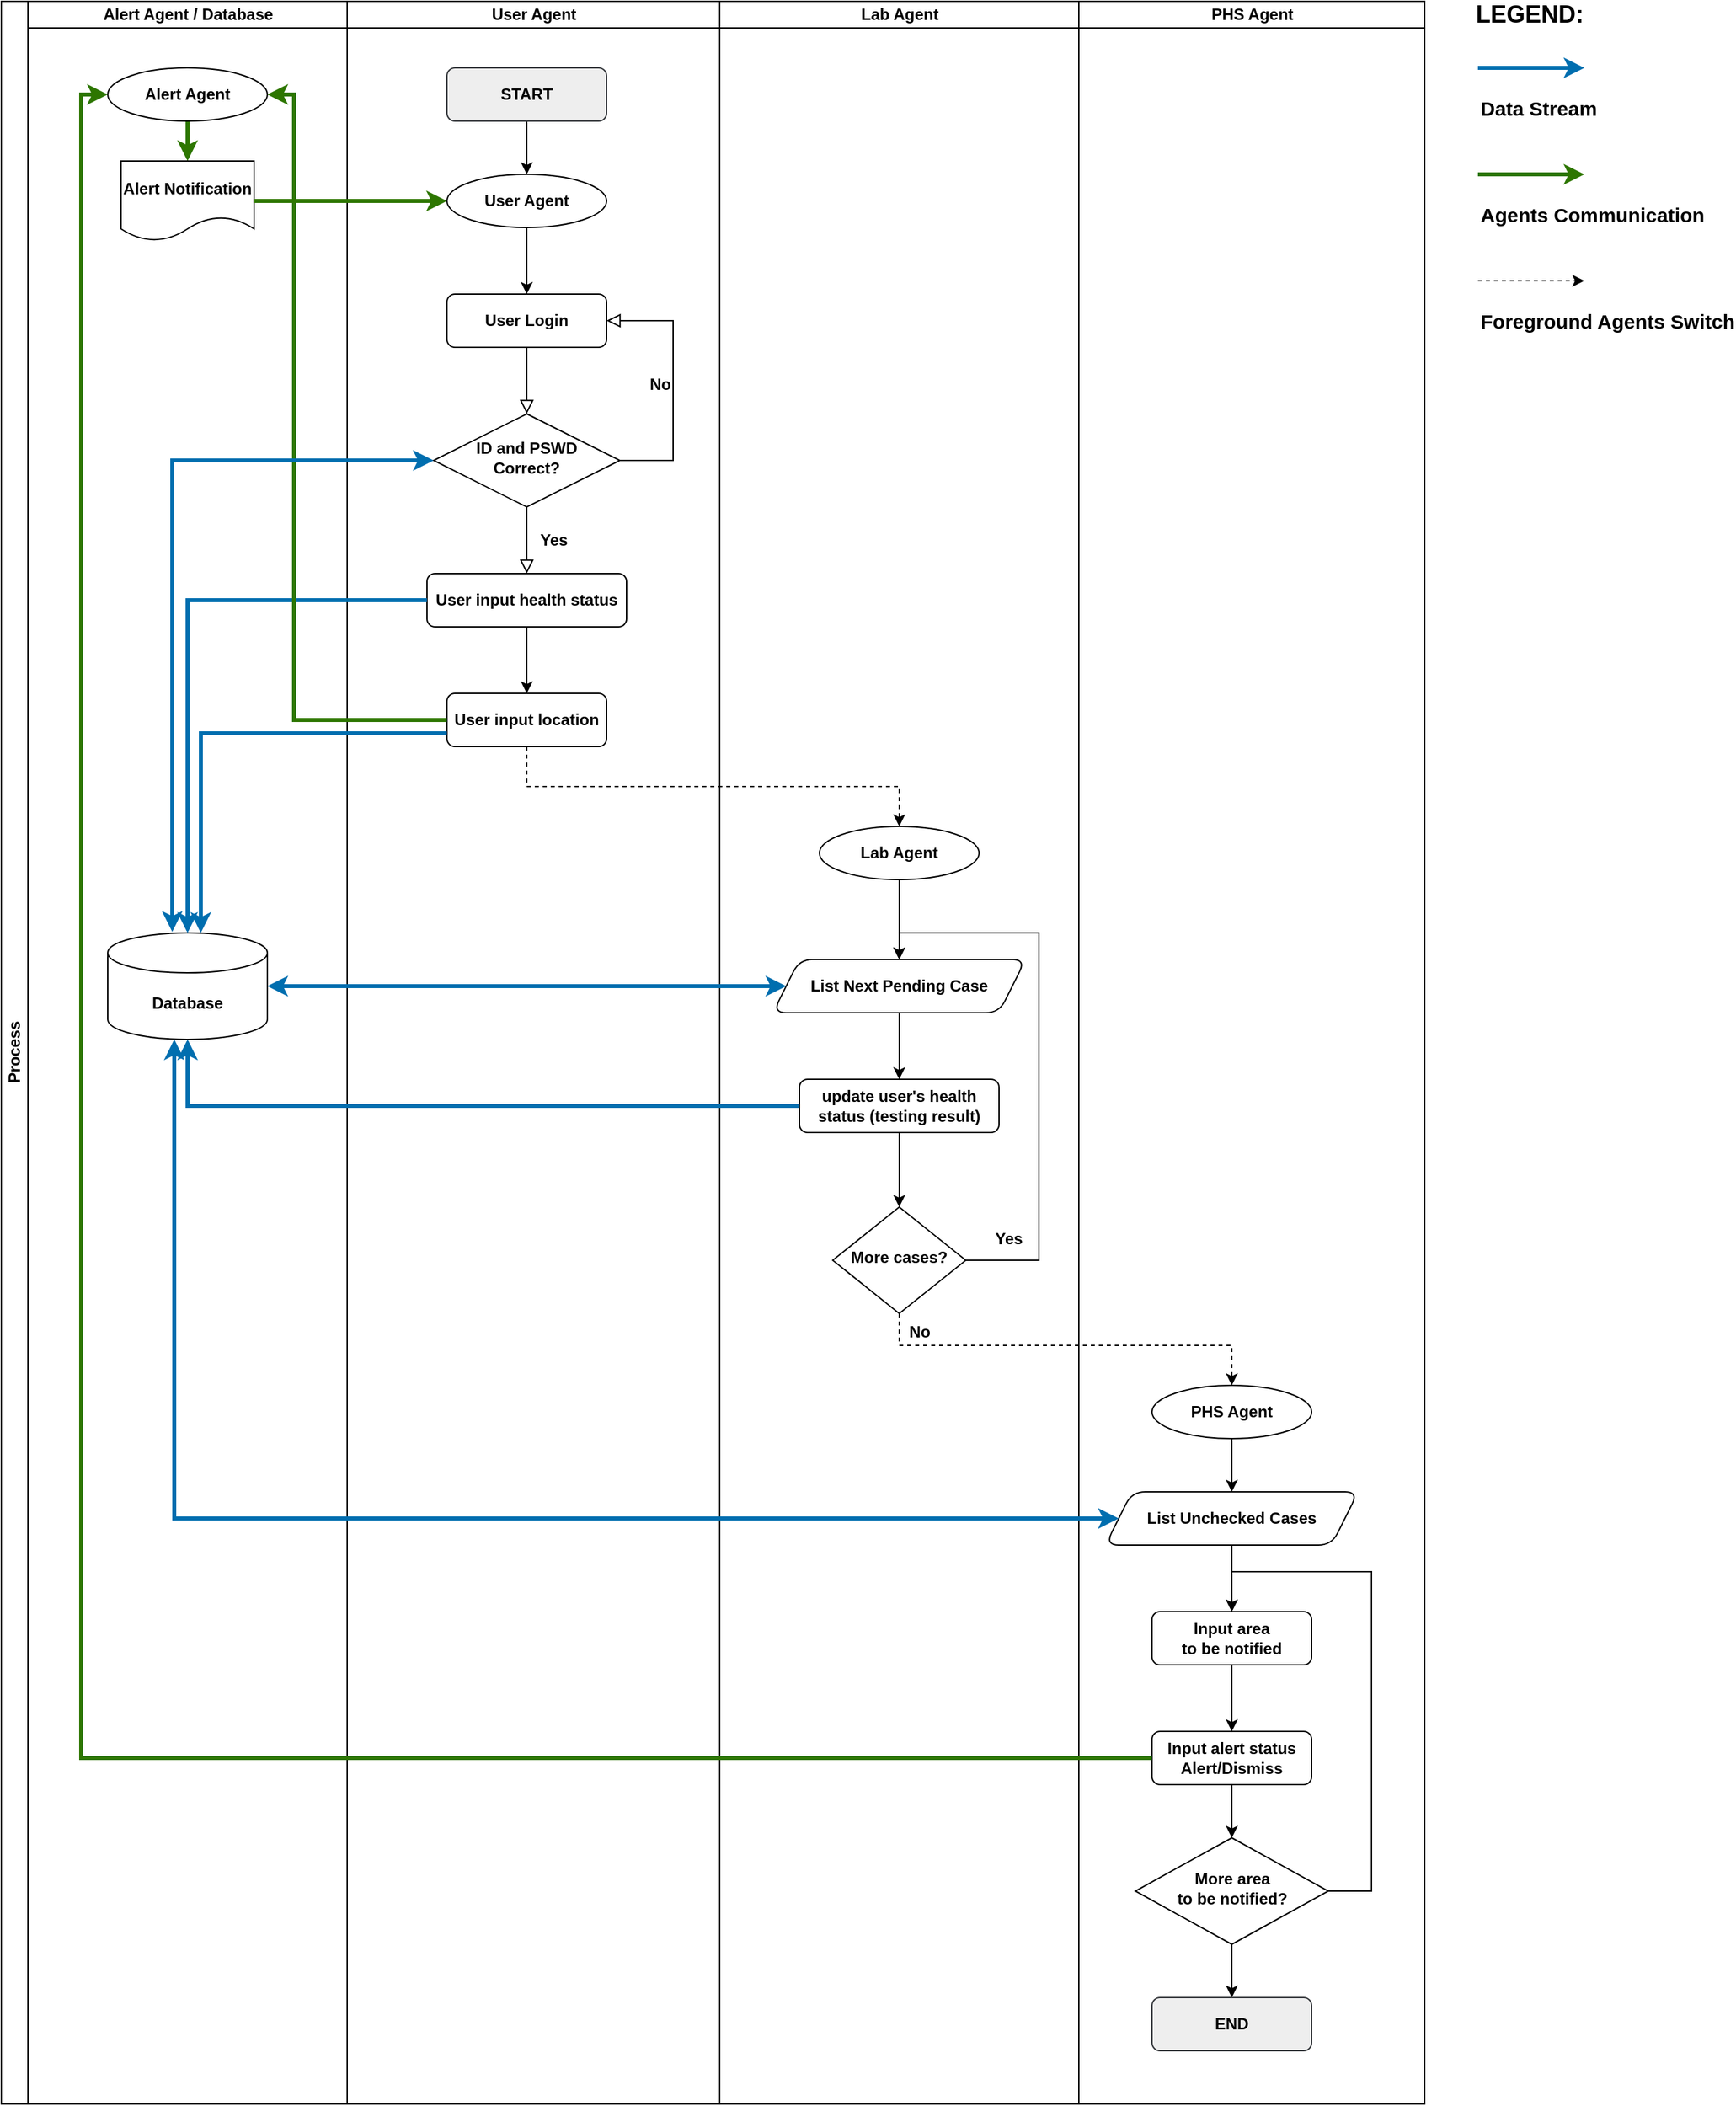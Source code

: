 <mxfile version="14.0.1" type="github">
  <diagram id="C5RBs43oDa-KdzZeNtuy" name="Page-1">
    <mxGraphModel dx="918" dy="2421" grid="1" gridSize="10" guides="1" tooltips="1" connect="1" arrows="1" fold="1" page="1" pageScale="1" pageWidth="827" pageHeight="1169" math="0" shadow="0">
      <root>
        <mxCell id="WIyWlLk6GJQsqaUBKTNV-0" />
        <mxCell id="WIyWlLk6GJQsqaUBKTNV-1" parent="WIyWlLk6GJQsqaUBKTNV-0" />
        <mxCell id="lDJiyt1ZAquDDZP_IgNM-1" value="Process" style="swimlane;html=1;childLayout=stackLayout;resizeParent=1;resizeParentMax=0;startSize=20;horizontal=0;horizontalStack=1;fontStyle=1" parent="WIyWlLk6GJQsqaUBKTNV-1" vertex="1">
          <mxGeometry x="130" y="-1080" width="1070" height="1580" as="geometry" />
        </mxCell>
        <mxCell id="lDJiyt1ZAquDDZP_IgNM-2" value="Alert Agent / Database" style="swimlane;html=1;startSize=20;fontStyle=1" parent="lDJiyt1ZAquDDZP_IgNM-1" vertex="1">
          <mxGeometry x="20" width="240" height="1580" as="geometry" />
        </mxCell>
        <mxCell id="elfzr5y0FTNHevZva0F7-51" style="edgeStyle=orthogonalEdgeStyle;rounded=0;orthogonalLoop=1;jettySize=auto;html=1;entryX=0.5;entryY=0;entryDx=0;entryDy=0;startArrow=none;startFill=0;fillColor=#60a917;strokeColor=#2D7600;fontSize=12;fontStyle=1;strokeWidth=3;" edge="1" parent="lDJiyt1ZAquDDZP_IgNM-2" source="lDJiyt1ZAquDDZP_IgNM-67" target="elfzr5y0FTNHevZva0F7-49">
          <mxGeometry relative="1" as="geometry" />
        </mxCell>
        <mxCell id="lDJiyt1ZAquDDZP_IgNM-67" value="Alert Agent" style="ellipse;whiteSpace=wrap;html=1;rounded=1;shadow=0;strokeWidth=1;glass=0;fontSize=12;fontStyle=1" parent="lDJiyt1ZAquDDZP_IgNM-2" vertex="1">
          <mxGeometry x="60" y="50" width="120" height="40" as="geometry" />
        </mxCell>
        <mxCell id="elfzr5y0FTNHevZva0F7-40" value="Database" style="shape=cylinder3;whiteSpace=wrap;html=1;boundedLbl=1;backgroundOutline=1;size=15;fontSize=12;fontStyle=1" vertex="1" parent="lDJiyt1ZAquDDZP_IgNM-2">
          <mxGeometry x="60" y="700" width="120" height="80" as="geometry" />
        </mxCell>
        <mxCell id="elfzr5y0FTNHevZva0F7-49" value="Alert Notification" style="shape=document;whiteSpace=wrap;html=1;boundedLbl=1;fontSize=12;fontStyle=1" vertex="1" parent="lDJiyt1ZAquDDZP_IgNM-2">
          <mxGeometry x="70" y="120" width="100" height="60" as="geometry" />
        </mxCell>
        <mxCell id="lDJiyt1ZAquDDZP_IgNM-3" value="User Agent" style="swimlane;html=1;startSize=20;fontStyle=1" parent="lDJiyt1ZAquDDZP_IgNM-1" vertex="1">
          <mxGeometry x="260" width="280" height="1580" as="geometry" />
        </mxCell>
        <mxCell id="WIyWlLk6GJQsqaUBKTNV-12" value="User input location" style="rounded=1;whiteSpace=wrap;html=1;fontSize=12;glass=0;strokeWidth=1;shadow=0;fontStyle=1" parent="lDJiyt1ZAquDDZP_IgNM-3" vertex="1">
          <mxGeometry x="75" y="520" width="120" height="40" as="geometry" />
        </mxCell>
        <mxCell id="WIyWlLk6GJQsqaUBKTNV-3" value="User Login" style="rounded=1;whiteSpace=wrap;html=1;fontSize=12;glass=0;strokeWidth=1;shadow=0;fontStyle=1" parent="lDJiyt1ZAquDDZP_IgNM-3" vertex="1">
          <mxGeometry x="75" y="220" width="120" height="40" as="geometry" />
        </mxCell>
        <mxCell id="WIyWlLk6GJQsqaUBKTNV-5" value="No" style="edgeStyle=orthogonalEdgeStyle;rounded=0;html=1;jettySize=auto;orthogonalLoop=1;fontSize=12;endArrow=block;endFill=0;endSize=8;strokeWidth=1;shadow=0;labelBackgroundColor=none;entryX=1;entryY=0.5;entryDx=0;entryDy=0;exitX=1;exitY=0.5;exitDx=0;exitDy=0;fontStyle=1" parent="lDJiyt1ZAquDDZP_IgNM-3" source="WIyWlLk6GJQsqaUBKTNV-6" target="WIyWlLk6GJQsqaUBKTNV-3" edge="1">
          <mxGeometry y="10" relative="1" as="geometry">
            <mxPoint as="offset" />
            <mxPoint x="235" y="350" as="targetPoint" />
            <Array as="points">
              <mxPoint x="245" y="345" />
              <mxPoint x="245" y="240" />
            </Array>
          </mxGeometry>
        </mxCell>
        <mxCell id="WIyWlLk6GJQsqaUBKTNV-6" value="ID and PSWD&lt;br style=&quot;font-size: 12px;&quot;&gt;Correct?" style="rhombus;whiteSpace=wrap;html=1;shadow=0;fontFamily=Helvetica;fontSize=12;align=center;strokeWidth=1;spacing=6;spacingTop=-4;fontStyle=1" parent="lDJiyt1ZAquDDZP_IgNM-3" vertex="1">
          <mxGeometry x="65" y="310" width="140" height="70" as="geometry" />
        </mxCell>
        <mxCell id="WIyWlLk6GJQsqaUBKTNV-2" value="" style="rounded=0;html=1;jettySize=auto;orthogonalLoop=1;fontSize=12;endArrow=block;endFill=0;endSize=8;strokeWidth=1;shadow=0;labelBackgroundColor=none;edgeStyle=orthogonalEdgeStyle;fontStyle=1" parent="lDJiyt1ZAquDDZP_IgNM-3" source="WIyWlLk6GJQsqaUBKTNV-3" target="WIyWlLk6GJQsqaUBKTNV-6" edge="1">
          <mxGeometry relative="1" as="geometry" />
        </mxCell>
        <mxCell id="lDJiyt1ZAquDDZP_IgNM-7" value="User input health status" style="rounded=1;whiteSpace=wrap;html=1;fontSize=12;glass=0;strokeWidth=1;shadow=0;fontStyle=1" parent="lDJiyt1ZAquDDZP_IgNM-3" vertex="1">
          <mxGeometry x="60" y="430" width="150" height="40" as="geometry" />
        </mxCell>
        <mxCell id="lDJiyt1ZAquDDZP_IgNM-8" value="Yes" style="rounded=0;html=1;jettySize=auto;orthogonalLoop=1;fontSize=12;endArrow=block;endFill=0;endSize=8;strokeWidth=1;shadow=0;labelBackgroundColor=none;edgeStyle=orthogonalEdgeStyle;fontStyle=1" parent="lDJiyt1ZAquDDZP_IgNM-3" source="WIyWlLk6GJQsqaUBKTNV-6" target="lDJiyt1ZAquDDZP_IgNM-7" edge="1">
          <mxGeometry y="20" relative="1" as="geometry">
            <mxPoint as="offset" />
            <mxPoint x="135" y="380" as="sourcePoint" />
            <mxPoint x="135" y="660" as="targetPoint" />
          </mxGeometry>
        </mxCell>
        <mxCell id="lDJiyt1ZAquDDZP_IgNM-13" style="edgeStyle=orthogonalEdgeStyle;rounded=0;orthogonalLoop=1;jettySize=auto;html=1;exitX=0.5;exitY=1;exitDx=0;exitDy=0;entryX=0.5;entryY=0;entryDx=0;entryDy=0;fontSize=12;fontStyle=1" parent="lDJiyt1ZAquDDZP_IgNM-3" source="lDJiyt1ZAquDDZP_IgNM-7" edge="1">
          <mxGeometry relative="1" as="geometry">
            <mxPoint x="135" y="520" as="targetPoint" />
          </mxGeometry>
        </mxCell>
        <mxCell id="lDJiyt1ZAquDDZP_IgNM-77" style="edgeStyle=orthogonalEdgeStyle;rounded=0;orthogonalLoop=1;jettySize=auto;html=1;entryX=0.5;entryY=0;entryDx=0;entryDy=0;fontSize=12;fontStyle=1" parent="lDJiyt1ZAquDDZP_IgNM-3" source="lDJiyt1ZAquDDZP_IgNM-74" target="WIyWlLk6GJQsqaUBKTNV-3" edge="1">
          <mxGeometry relative="1" as="geometry" />
        </mxCell>
        <mxCell id="lDJiyt1ZAquDDZP_IgNM-74" value="User Agent" style="ellipse;whiteSpace=wrap;html=1;rounded=1;shadow=0;strokeWidth=1;glass=0;fontSize=12;fontStyle=1" parent="lDJiyt1ZAquDDZP_IgNM-3" vertex="1">
          <mxGeometry x="75" y="130" width="120" height="40" as="geometry" />
        </mxCell>
        <mxCell id="elfzr5y0FTNHevZva0F7-38" style="edgeStyle=orthogonalEdgeStyle;rounded=0;orthogonalLoop=1;jettySize=auto;html=1;entryX=0.5;entryY=0;entryDx=0;entryDy=0;fontSize=12;fontStyle=1" edge="1" parent="lDJiyt1ZAquDDZP_IgNM-3" source="elfzr5y0FTNHevZva0F7-37" target="lDJiyt1ZAquDDZP_IgNM-74">
          <mxGeometry relative="1" as="geometry" />
        </mxCell>
        <mxCell id="elfzr5y0FTNHevZva0F7-37" value="START" style="rounded=1;whiteSpace=wrap;html=1;fontSize=12;fontStyle=1;fillColor=#eeeeee;strokeColor=#36393d;" vertex="1" parent="lDJiyt1ZAquDDZP_IgNM-3">
          <mxGeometry x="75" y="50" width="120" height="40" as="geometry" />
        </mxCell>
        <mxCell id="elfzr5y0FTNHevZva0F7-10" style="edgeStyle=orthogonalEdgeStyle;rounded=0;orthogonalLoop=1;jettySize=auto;html=1;entryX=0.5;entryY=0;entryDx=0;entryDy=0;dashed=1;fontSize=12;fontStyle=1" edge="1" parent="lDJiyt1ZAquDDZP_IgNM-1" source="elfzr5y0FTNHevZva0F7-6" target="lDJiyt1ZAquDDZP_IgNM-33">
          <mxGeometry relative="1" as="geometry">
            <Array as="points">
              <mxPoint x="845" y="1010" />
              <mxPoint x="1095" y="1010" />
            </Array>
          </mxGeometry>
        </mxCell>
        <mxCell id="elfzr5y0FTNHevZva0F7-33" value="No" style="edgeLabel;html=1;align=center;verticalAlign=middle;resizable=0;points=[];fontSize=12;fontStyle=1" vertex="1" connectable="0" parent="elfzr5y0FTNHevZva0F7-10">
          <mxGeometry x="-0.394" y="2" relative="1" as="geometry">
            <mxPoint x="-53.01" y="-8" as="offset" />
          </mxGeometry>
        </mxCell>
        <mxCell id="elfzr5y0FTNHevZva0F7-5" style="edgeStyle=orthogonalEdgeStyle;rounded=0;orthogonalLoop=1;jettySize=auto;html=1;entryX=0.5;entryY=0;entryDx=0;entryDy=0;dashed=1;exitX=0.5;exitY=1;exitDx=0;exitDy=0;fontSize=12;fontStyle=1" edge="1" parent="lDJiyt1ZAquDDZP_IgNM-1" source="WIyWlLk6GJQsqaUBKTNV-12" target="lDJiyt1ZAquDDZP_IgNM-29">
          <mxGeometry relative="1" as="geometry">
            <mxPoint x="539" y="720" as="sourcePoint" />
            <Array as="points">
              <mxPoint x="565" y="590" />
              <mxPoint x="845" y="590" />
            </Array>
          </mxGeometry>
        </mxCell>
        <mxCell id="lDJiyt1ZAquDDZP_IgNM-4" value="Lab Agent" style="swimlane;html=1;startSize=20;fontStyle=1" parent="lDJiyt1ZAquDDZP_IgNM-1" vertex="1">
          <mxGeometry x="540" width="270" height="1580" as="geometry" />
        </mxCell>
        <mxCell id="lDJiyt1ZAquDDZP_IgNM-29" value="Lab Agent" style="ellipse;whiteSpace=wrap;html=1;rounded=1;shadow=0;strokeWidth=1;glass=0;fontSize=12;fontStyle=1" parent="lDJiyt1ZAquDDZP_IgNM-4" vertex="1">
          <mxGeometry x="75" y="620" width="120" height="40" as="geometry" />
        </mxCell>
        <mxCell id="lDJiyt1ZAquDDZP_IgNM-31" value="update user&#39;s health status (testing result)" style="rounded=1;whiteSpace=wrap;html=1;fontSize=12;glass=0;strokeWidth=1;shadow=0;fontStyle=1" parent="lDJiyt1ZAquDDZP_IgNM-4" vertex="1">
          <mxGeometry x="60" y="810" width="150" height="40" as="geometry" />
        </mxCell>
        <mxCell id="elfzr5y0FTNHevZva0F7-4" style="edgeStyle=orthogonalEdgeStyle;rounded=0;orthogonalLoop=1;jettySize=auto;html=1;entryX=0.5;entryY=0;entryDx=0;entryDy=0;fontSize=12;fontStyle=1" edge="1" parent="lDJiyt1ZAquDDZP_IgNM-4" source="elfzr5y0FTNHevZva0F7-1" target="lDJiyt1ZAquDDZP_IgNM-31">
          <mxGeometry relative="1" as="geometry" />
        </mxCell>
        <mxCell id="elfzr5y0FTNHevZva0F7-1" value="List Next Pending Case" style="shape=parallelogram;perimeter=parallelogramPerimeter;whiteSpace=wrap;html=1;fixedSize=1;rounded=1;shadow=0;strokeWidth=1;glass=0;fontSize=12;fontStyle=1" vertex="1" parent="lDJiyt1ZAquDDZP_IgNM-4">
          <mxGeometry x="40" y="720" width="190" height="40" as="geometry" />
        </mxCell>
        <mxCell id="elfzr5y0FTNHevZva0F7-3" style="edgeStyle=orthogonalEdgeStyle;rounded=0;orthogonalLoop=1;jettySize=auto;html=1;entryX=0.5;entryY=0;entryDx=0;entryDy=0;fontSize=12;fontStyle=1" edge="1" parent="lDJiyt1ZAquDDZP_IgNM-4" source="lDJiyt1ZAquDDZP_IgNM-29" target="elfzr5y0FTNHevZva0F7-1">
          <mxGeometry relative="1" as="geometry" />
        </mxCell>
        <mxCell id="elfzr5y0FTNHevZva0F7-9" value="Yes" style="edgeStyle=orthogonalEdgeStyle;rounded=0;orthogonalLoop=1;jettySize=auto;html=1;entryX=0.5;entryY=0;entryDx=0;entryDy=0;exitX=1;exitY=0.5;exitDx=0;exitDy=0;fontSize=12;fontStyle=1" edge="1" parent="lDJiyt1ZAquDDZP_IgNM-4" source="elfzr5y0FTNHevZva0F7-6" target="elfzr5y0FTNHevZva0F7-1">
          <mxGeometry x="-0.849" y="16" relative="1" as="geometry">
            <mxPoint x="299" y="530" as="targetPoint" />
            <Array as="points">
              <mxPoint x="240" y="946" />
              <mxPoint x="240" y="700" />
              <mxPoint x="135" y="700" />
            </Array>
            <mxPoint as="offset" />
          </mxGeometry>
        </mxCell>
        <mxCell id="elfzr5y0FTNHevZva0F7-6" value="More cases?" style="rhombus;whiteSpace=wrap;html=1;shadow=0;fontFamily=Helvetica;fontSize=12;align=center;strokeWidth=1;spacing=6;spacingTop=-4;fontStyle=1" vertex="1" parent="lDJiyt1ZAquDDZP_IgNM-4">
          <mxGeometry x="85" y="906" width="100" height="80" as="geometry" />
        </mxCell>
        <mxCell id="elfzr5y0FTNHevZva0F7-7" style="edgeStyle=orthogonalEdgeStyle;rounded=0;orthogonalLoop=1;jettySize=auto;html=1;exitX=0.5;exitY=1;exitDx=0;exitDy=0;entryX=0.5;entryY=0;entryDx=0;entryDy=0;fontSize=12;fontStyle=1" edge="1" parent="lDJiyt1ZAquDDZP_IgNM-4" source="lDJiyt1ZAquDDZP_IgNM-31" target="elfzr5y0FTNHevZva0F7-6">
          <mxGeometry relative="1" as="geometry" />
        </mxCell>
        <mxCell id="lDJiyt1ZAquDDZP_IgNM-66" value="PHS Agent" style="swimlane;html=1;startSize=20;fontStyle=1" parent="lDJiyt1ZAquDDZP_IgNM-1" vertex="1">
          <mxGeometry x="810" width="260" height="1580" as="geometry" />
        </mxCell>
        <mxCell id="lDJiyt1ZAquDDZP_IgNM-33" value="PHS Agent" style="ellipse;whiteSpace=wrap;html=1;rounded=1;shadow=0;strokeWidth=1;glass=0;fontSize=12;fontStyle=1" parent="lDJiyt1ZAquDDZP_IgNM-66" vertex="1">
          <mxGeometry x="55" y="1040" width="120" height="40" as="geometry" />
        </mxCell>
        <mxCell id="lDJiyt1ZAquDDZP_IgNM-70" value="Input area&lt;br style=&quot;font-size: 12px;&quot;&gt;to be notified" style="rounded=1;whiteSpace=wrap;html=1;fontSize=12;glass=0;strokeWidth=1;shadow=0;fontStyle=1" parent="lDJiyt1ZAquDDZP_IgNM-66" vertex="1">
          <mxGeometry x="55" y="1210" width="120" height="40" as="geometry" />
        </mxCell>
        <mxCell id="lDJiyt1ZAquDDZP_IgNM-71" value="Input alert status&lt;br style=&quot;font-size: 12px;&quot;&gt;Alert/Dismiss" style="rounded=1;whiteSpace=wrap;html=1;fontSize=12;glass=0;strokeWidth=1;shadow=0;fontStyle=1" parent="lDJiyt1ZAquDDZP_IgNM-66" vertex="1">
          <mxGeometry x="55" y="1300" width="120" height="40" as="geometry" />
        </mxCell>
        <mxCell id="lDJiyt1ZAquDDZP_IgNM-73" style="edgeStyle=orthogonalEdgeStyle;rounded=0;orthogonalLoop=1;jettySize=auto;html=1;entryX=0.5;entryY=0;entryDx=0;entryDy=0;fontSize=12;fontStyle=1" parent="lDJiyt1ZAquDDZP_IgNM-66" source="lDJiyt1ZAquDDZP_IgNM-70" target="lDJiyt1ZAquDDZP_IgNM-71" edge="1">
          <mxGeometry relative="1" as="geometry" />
        </mxCell>
        <mxCell id="lDJiyt1ZAquDDZP_IgNM-68" value="List Unchecked Cases" style="shape=parallelogram;perimeter=parallelogramPerimeter;whiteSpace=wrap;html=1;fixedSize=1;rounded=1;shadow=0;strokeWidth=1;glass=0;fontSize=12;fontStyle=1" parent="lDJiyt1ZAquDDZP_IgNM-66" vertex="1">
          <mxGeometry x="20" y="1120" width="190" height="40" as="geometry" />
        </mxCell>
        <mxCell id="lDJiyt1ZAquDDZP_IgNM-69" value="" style="edgeStyle=orthogonalEdgeStyle;rounded=0;orthogonalLoop=1;jettySize=auto;html=1;fontSize=12;fontStyle=1" parent="lDJiyt1ZAquDDZP_IgNM-66" source="lDJiyt1ZAquDDZP_IgNM-33" target="lDJiyt1ZAquDDZP_IgNM-68" edge="1">
          <mxGeometry relative="1" as="geometry" />
        </mxCell>
        <mxCell id="lDJiyt1ZAquDDZP_IgNM-72" style="edgeStyle=orthogonalEdgeStyle;rounded=0;orthogonalLoop=1;jettySize=auto;html=1;entryX=0.5;entryY=0;entryDx=0;entryDy=0;fontSize=12;fontStyle=1" parent="lDJiyt1ZAquDDZP_IgNM-66" source="lDJiyt1ZAquDDZP_IgNM-68" target="lDJiyt1ZAquDDZP_IgNM-70" edge="1">
          <mxGeometry relative="1" as="geometry" />
        </mxCell>
        <mxCell id="elfzr5y0FTNHevZva0F7-36" style="edgeStyle=orthogonalEdgeStyle;rounded=0;orthogonalLoop=1;jettySize=auto;html=1;entryX=0.5;entryY=0;entryDx=0;entryDy=0;fontSize=12;fontStyle=1" edge="1" parent="lDJiyt1ZAquDDZP_IgNM-66" source="elfzr5y0FTNHevZva0F7-11" target="elfzr5y0FTNHevZva0F7-34">
          <mxGeometry relative="1" as="geometry" />
        </mxCell>
        <mxCell id="elfzr5y0FTNHevZva0F7-11" value="More area&lt;br style=&quot;font-size: 12px;&quot;&gt;to be notified?" style="rhombus;whiteSpace=wrap;html=1;shadow=0;fontFamily=Helvetica;fontSize=12;align=center;strokeWidth=1;spacing=6;spacingTop=-4;fontStyle=1" vertex="1" parent="lDJiyt1ZAquDDZP_IgNM-66">
          <mxGeometry x="42.5" y="1380" width="145" height="80" as="geometry" />
        </mxCell>
        <mxCell id="elfzr5y0FTNHevZva0F7-12" style="edgeStyle=orthogonalEdgeStyle;rounded=0;orthogonalLoop=1;jettySize=auto;html=1;entryX=0.5;entryY=0;entryDx=0;entryDy=0;fontSize=12;fontStyle=1" edge="1" parent="lDJiyt1ZAquDDZP_IgNM-66" source="lDJiyt1ZAquDDZP_IgNM-71" target="elfzr5y0FTNHevZva0F7-11">
          <mxGeometry relative="1" as="geometry" />
        </mxCell>
        <mxCell id="elfzr5y0FTNHevZva0F7-13" style="edgeStyle=orthogonalEdgeStyle;rounded=0;orthogonalLoop=1;jettySize=auto;html=1;fontSize=12;fontStyle=1" edge="1" parent="lDJiyt1ZAquDDZP_IgNM-66" source="elfzr5y0FTNHevZva0F7-11">
          <mxGeometry relative="1" as="geometry">
            <mxPoint x="115" y="1210" as="targetPoint" />
            <Array as="points">
              <mxPoint x="220" y="1420" />
              <mxPoint x="220" y="1180" />
            </Array>
          </mxGeometry>
        </mxCell>
        <mxCell id="elfzr5y0FTNHevZva0F7-34" value="END" style="rounded=1;whiteSpace=wrap;html=1;fontSize=12;fontStyle=1;fillColor=#eeeeee;strokeColor=#36393d;" vertex="1" parent="lDJiyt1ZAquDDZP_IgNM-66">
          <mxGeometry x="55" y="1500" width="120" height="40" as="geometry" />
        </mxCell>
        <mxCell id="elfzr5y0FTNHevZva0F7-14" style="edgeStyle=orthogonalEdgeStyle;rounded=0;orthogonalLoop=1;jettySize=auto;html=1;entryX=0;entryY=0.5;entryDx=0;entryDy=0;fillColor=#60a917;strokeColor=#2D7600;exitX=0;exitY=0.5;exitDx=0;exitDy=0;fontSize=12;fontStyle=1;strokeWidth=3;" edge="1" parent="lDJiyt1ZAquDDZP_IgNM-1" source="lDJiyt1ZAquDDZP_IgNM-71" target="lDJiyt1ZAquDDZP_IgNM-67">
          <mxGeometry relative="1" as="geometry">
            <Array as="points">
              <mxPoint x="60" y="1320" />
              <mxPoint x="60" y="70" />
            </Array>
          </mxGeometry>
        </mxCell>
        <mxCell id="elfzr5y0FTNHevZva0F7-41" style="edgeStyle=orthogonalEdgeStyle;rounded=0;orthogonalLoop=1;jettySize=auto;html=1;entryX=0.5;entryY=1;entryDx=0;entryDy=0;entryPerimeter=0;fillColor=#1ba1e2;strokeColor=#006EAF;fontSize=12;fontStyle=1;strokeWidth=3;" edge="1" parent="lDJiyt1ZAquDDZP_IgNM-1" source="lDJiyt1ZAquDDZP_IgNM-31" target="elfzr5y0FTNHevZva0F7-40">
          <mxGeometry relative="1" as="geometry">
            <Array as="points">
              <mxPoint x="140" y="830" />
            </Array>
          </mxGeometry>
        </mxCell>
        <mxCell id="elfzr5y0FTNHevZva0F7-42" style="edgeStyle=orthogonalEdgeStyle;rounded=0;orthogonalLoop=1;jettySize=auto;html=1;fillColor=#1ba1e2;strokeColor=#006EAF;fontSize=12;fontStyle=1;strokeWidth=3;entryX=0.583;entryY=0;entryDx=0;entryDy=0;entryPerimeter=0;" edge="1" parent="lDJiyt1ZAquDDZP_IgNM-1" source="WIyWlLk6GJQsqaUBKTNV-12" target="elfzr5y0FTNHevZva0F7-40">
          <mxGeometry relative="1" as="geometry">
            <mxPoint x="150" y="670" as="targetPoint" />
            <Array as="points">
              <mxPoint x="150" y="550" />
            </Array>
          </mxGeometry>
        </mxCell>
        <mxCell id="elfzr5y0FTNHevZva0F7-44" style="edgeStyle=orthogonalEdgeStyle;rounded=0;orthogonalLoop=1;jettySize=auto;html=1;fillColor=#1ba1e2;strokeColor=#006EAF;startArrow=classic;startFill=1;fontSize=12;fontStyle=1;strokeWidth=3;" edge="1" parent="lDJiyt1ZAquDDZP_IgNM-1" source="lDJiyt1ZAquDDZP_IgNM-68">
          <mxGeometry relative="1" as="geometry">
            <mxPoint x="130" y="780" as="targetPoint" />
            <Array as="points">
              <mxPoint x="130" y="1140" />
              <mxPoint x="130" y="780" />
            </Array>
          </mxGeometry>
        </mxCell>
        <mxCell id="elfzr5y0FTNHevZva0F7-45" style="edgeStyle=orthogonalEdgeStyle;rounded=0;orthogonalLoop=1;jettySize=auto;html=1;entryX=1;entryY=0.5;entryDx=0;entryDy=0;entryPerimeter=0;fillColor=#1ba1e2;strokeColor=#006EAF;startArrow=classic;startFill=1;fontSize=12;fontStyle=1;strokeWidth=3;" edge="1" parent="lDJiyt1ZAquDDZP_IgNM-1" source="elfzr5y0FTNHevZva0F7-1" target="elfzr5y0FTNHevZva0F7-40">
          <mxGeometry relative="1" as="geometry">
            <Array as="points">
              <mxPoint x="200" y="740" />
            </Array>
          </mxGeometry>
        </mxCell>
        <mxCell id="elfzr5y0FTNHevZva0F7-43" style="edgeStyle=orthogonalEdgeStyle;rounded=0;orthogonalLoop=1;jettySize=auto;html=1;fillColor=#1ba1e2;strokeColor=#006EAF;fontSize=12;fontStyle=1;strokeWidth=3;entryX=0.5;entryY=0;entryDx=0;entryDy=0;entryPerimeter=0;" edge="1" parent="lDJiyt1ZAquDDZP_IgNM-1" source="lDJiyt1ZAquDDZP_IgNM-7" target="elfzr5y0FTNHevZva0F7-40">
          <mxGeometry relative="1" as="geometry">
            <mxPoint x="130" y="700" as="targetPoint" />
            <Array as="points">
              <mxPoint x="140" y="450" />
            </Array>
          </mxGeometry>
        </mxCell>
        <mxCell id="elfzr5y0FTNHevZva0F7-46" style="edgeStyle=orthogonalEdgeStyle;rounded=0;orthogonalLoop=1;jettySize=auto;html=1;entryX=1;entryY=0.5;entryDx=0;entryDy=0;fillColor=#60a917;strokeColor=#2D7600;fontSize=12;fontStyle=1;strokeWidth=3;" edge="1" parent="lDJiyt1ZAquDDZP_IgNM-1" source="WIyWlLk6GJQsqaUBKTNV-12" target="lDJiyt1ZAquDDZP_IgNM-67">
          <mxGeometry relative="1" as="geometry">
            <Array as="points">
              <mxPoint x="220" y="540" />
              <mxPoint x="220" y="70" />
            </Array>
          </mxGeometry>
        </mxCell>
        <mxCell id="elfzr5y0FTNHevZva0F7-48" style="edgeStyle=orthogonalEdgeStyle;rounded=0;orthogonalLoop=1;jettySize=auto;html=1;entryX=0.404;entryY=-0.01;entryDx=0;entryDy=0;entryPerimeter=0;startArrow=classic;startFill=1;fillColor=#1ba1e2;strokeColor=#006EAF;fontSize=12;fontStyle=1;strokeWidth=3;" edge="1" parent="lDJiyt1ZAquDDZP_IgNM-1" source="WIyWlLk6GJQsqaUBKTNV-6" target="elfzr5y0FTNHevZva0F7-40">
          <mxGeometry relative="1" as="geometry" />
        </mxCell>
        <mxCell id="elfzr5y0FTNHevZva0F7-52" style="edgeStyle=orthogonalEdgeStyle;rounded=0;orthogonalLoop=1;jettySize=auto;html=1;entryX=0;entryY=0.5;entryDx=0;entryDy=0;startArrow=none;startFill=0;fillColor=#60a917;strokeColor=#2D7600;fontSize=12;fontStyle=1;strokeWidth=3;" edge="1" parent="lDJiyt1ZAquDDZP_IgNM-1" source="elfzr5y0FTNHevZva0F7-49" target="lDJiyt1ZAquDDZP_IgNM-74">
          <mxGeometry relative="1" as="geometry" />
        </mxCell>
        <mxCell id="elfzr5y0FTNHevZva0F7-53" value="Data Stream" style="endArrow=classic;html=1;fillColor=#1ba1e2;strokeColor=#006EAF;align=left;fontSize=15;fontStyle=1;strokeWidth=3;" edge="1" parent="WIyWlLk6GJQsqaUBKTNV-1">
          <mxGeometry x="-1" y="-30" width="50" height="50" relative="1" as="geometry">
            <mxPoint x="1240" y="-1030" as="sourcePoint" />
            <mxPoint x="1320" y="-1030" as="targetPoint" />
            <mxPoint as="offset" />
          </mxGeometry>
        </mxCell>
        <mxCell id="elfzr5y0FTNHevZva0F7-54" value="Agents Communication" style="endArrow=classic;html=1;fillColor=#60a917;strokeColor=#2D7600;align=left;fontSize=15;fontStyle=1;strokeWidth=3;" edge="1" parent="WIyWlLk6GJQsqaUBKTNV-1">
          <mxGeometry x="-1" y="-30" width="50" height="50" relative="1" as="geometry">
            <mxPoint x="1240" y="-950.0" as="sourcePoint" />
            <mxPoint x="1320" y="-950.0" as="targetPoint" />
            <mxPoint as="offset" />
          </mxGeometry>
        </mxCell>
        <mxCell id="elfzr5y0FTNHevZva0F7-57" value="&lt;b&gt;&lt;font style=&quot;font-size: 18px&quot;&gt;LEGEND:&lt;/font&gt;&lt;/b&gt;" style="text;html=1;strokeColor=none;fillColor=none;align=center;verticalAlign=middle;whiteSpace=wrap;rounded=0;fontSize=12;" vertex="1" parent="WIyWlLk6GJQsqaUBKTNV-1">
          <mxGeometry x="1259" y="-1080" width="40" height="20" as="geometry" />
        </mxCell>
        <mxCell id="elfzr5y0FTNHevZva0F7-60" value="Foreground Agents Switch" style="endArrow=classic;html=1;strokeColor=#000000;align=left;fontSize=15;fontStyle=1;rounded=0;dashed=1;" edge="1" parent="WIyWlLk6GJQsqaUBKTNV-1">
          <mxGeometry x="-1" y="-30" width="50" height="50" relative="1" as="geometry">
            <mxPoint x="1240" y="-870.0" as="sourcePoint" />
            <mxPoint x="1320" y="-870.0" as="targetPoint" />
            <mxPoint as="offset" />
          </mxGeometry>
        </mxCell>
      </root>
    </mxGraphModel>
  </diagram>
</mxfile>
